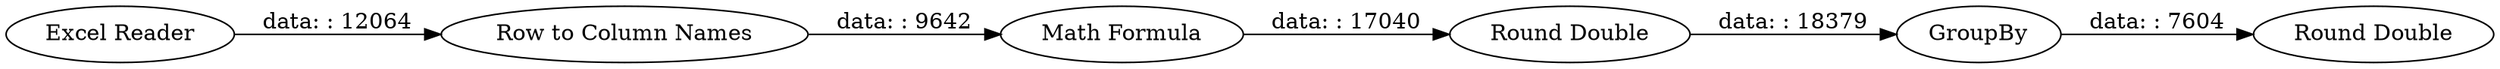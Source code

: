 digraph {
	"8048166312239217735_11" [label="Excel Reader"]
	"8048166312239217735_12" [label="Row to Column Names"]
	"8048166312239217735_13" [label="Math Formula"]
	"8048166312239217735_16" [label="Round Double"]
	"8048166312239217735_14" [label="Round Double"]
	"8048166312239217735_15" [label=GroupBy]
	"8048166312239217735_11" -> "8048166312239217735_12" [label="data: : 12064"]
	"8048166312239217735_14" -> "8048166312239217735_15" [label="data: : 18379"]
	"8048166312239217735_15" -> "8048166312239217735_16" [label="data: : 7604"]
	"8048166312239217735_13" -> "8048166312239217735_14" [label="data: : 17040"]
	"8048166312239217735_12" -> "8048166312239217735_13" [label="data: : 9642"]
	rankdir=LR
}
